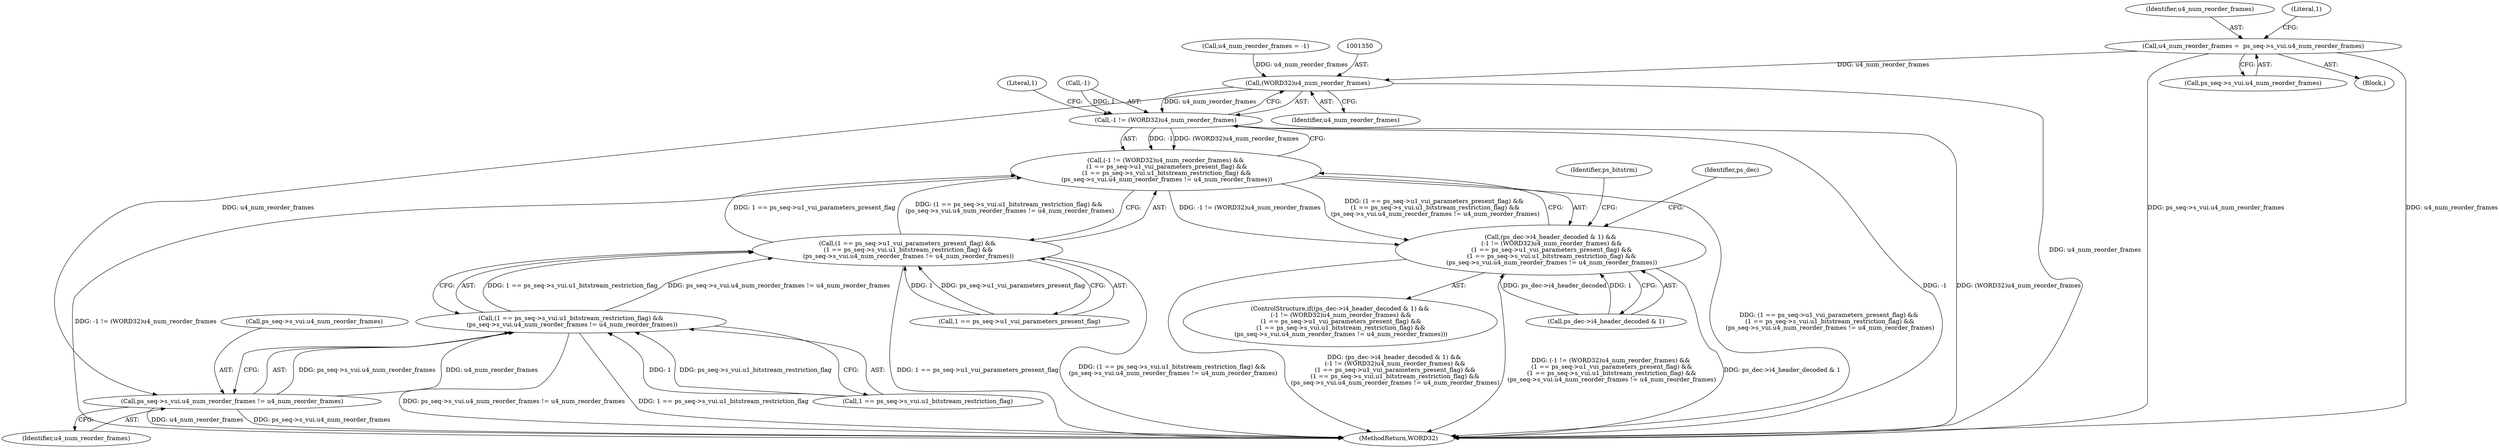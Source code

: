 digraph "0_Android_42cf02965b11c397dd37a0063e683cef005bc0ae@pointer" {
"1001304" [label="(Call,u4_num_reorder_frames =  ps_seq->s_vui.u4_num_reorder_frames)"];
"1001349" [label="(Call,(WORD32)u4_num_reorder_frames)"];
"1001346" [label="(Call,-1 != (WORD32)u4_num_reorder_frames)"];
"1001345" [label="(Call,(-1 != (WORD32)u4_num_reorder_frames) &&\n (1 == ps_seq->u1_vui_parameters_present_flag) &&\n (1 == ps_seq->s_vui.u1_bitstream_restriction_flag) &&\n (ps_seq->s_vui.u4_num_reorder_frames != u4_num_reorder_frames))"];
"1001339" [label="(Call,(ps_dec->i4_header_decoded & 1) &&\n (-1 != (WORD32)u4_num_reorder_frames) &&\n (1 == ps_seq->u1_vui_parameters_present_flag) &&\n (1 == ps_seq->s_vui.u1_bitstream_restriction_flag) &&\n (ps_seq->s_vui.u4_num_reorder_frames != u4_num_reorder_frames))"];
"1001366" [label="(Call,ps_seq->s_vui.u4_num_reorder_frames != u4_num_reorder_frames)"];
"1001358" [label="(Call,(1 == ps_seq->s_vui.u1_bitstream_restriction_flag) &&\n (ps_seq->s_vui.u4_num_reorder_frames != u4_num_reorder_frames))"];
"1001352" [label="(Call,(1 == ps_seq->u1_vui_parameters_present_flag) &&\n (1 == ps_seq->s_vui.u1_bitstream_restriction_flag) &&\n (ps_seq->s_vui.u4_num_reorder_frames != u4_num_reorder_frames))"];
"1001384" [label="(Identifier,ps_bitstrm)"];
"1001345" [label="(Call,(-1 != (WORD32)u4_num_reorder_frames) &&\n (1 == ps_seq->u1_vui_parameters_present_flag) &&\n (1 == ps_seq->s_vui.u1_bitstream_restriction_flag) &&\n (ps_seq->s_vui.u4_num_reorder_frames != u4_num_reorder_frames))"];
"1001366" [label="(Call,ps_seq->s_vui.u4_num_reorder_frames != u4_num_reorder_frames)"];
"1001347" [label="(Call,-1)"];
"1001353" [label="(Call,1 == ps_seq->u1_vui_parameters_present_flag)"];
"1001338" [label="(ControlStructure,if((ps_dec->i4_header_decoded & 1) &&\n (-1 != (WORD32)u4_num_reorder_frames) &&\n (1 == ps_seq->u1_vui_parameters_present_flag) &&\n (1 == ps_seq->s_vui.u1_bitstream_restriction_flag) &&\n (ps_seq->s_vui.u4_num_reorder_frames != u4_num_reorder_frames)))"];
"1001306" [label="(Call,ps_seq->s_vui.u4_num_reorder_frames)"];
"1001507" [label="(MethodReturn,WORD32)"];
"1001305" [label="(Identifier,u4_num_reorder_frames)"];
"1001340" [label="(Call,ps_dec->i4_header_decoded & 1)"];
"1001313" [label="(Call,u4_num_reorder_frames = -1)"];
"1001358" [label="(Call,(1 == ps_seq->s_vui.u1_bitstream_restriction_flag) &&\n (ps_seq->s_vui.u4_num_reorder_frames != u4_num_reorder_frames))"];
"1001349" [label="(Call,(WORD32)u4_num_reorder_frames)"];
"1001354" [label="(Literal,1)"];
"1001303" [label="(Block,)"];
"1001376" [label="(Identifier,ps_dec)"];
"1001372" [label="(Identifier,u4_num_reorder_frames)"];
"1001339" [label="(Call,(ps_dec->i4_header_decoded & 1) &&\n (-1 != (WORD32)u4_num_reorder_frames) &&\n (1 == ps_seq->u1_vui_parameters_present_flag) &&\n (1 == ps_seq->s_vui.u1_bitstream_restriction_flag) &&\n (ps_seq->s_vui.u4_num_reorder_frames != u4_num_reorder_frames))"];
"1001346" [label="(Call,-1 != (WORD32)u4_num_reorder_frames)"];
"1001304" [label="(Call,u4_num_reorder_frames =  ps_seq->s_vui.u4_num_reorder_frames)"];
"1001319" [label="(Literal,1)"];
"1001351" [label="(Identifier,u4_num_reorder_frames)"];
"1001367" [label="(Call,ps_seq->s_vui.u4_num_reorder_frames)"];
"1001359" [label="(Call,1 == ps_seq->s_vui.u1_bitstream_restriction_flag)"];
"1001352" [label="(Call,(1 == ps_seq->u1_vui_parameters_present_flag) &&\n (1 == ps_seq->s_vui.u1_bitstream_restriction_flag) &&\n (ps_seq->s_vui.u4_num_reorder_frames != u4_num_reorder_frames))"];
"1001304" -> "1001303"  [label="AST: "];
"1001304" -> "1001306"  [label="CFG: "];
"1001305" -> "1001304"  [label="AST: "];
"1001306" -> "1001304"  [label="AST: "];
"1001319" -> "1001304"  [label="CFG: "];
"1001304" -> "1001507"  [label="DDG: u4_num_reorder_frames"];
"1001304" -> "1001507"  [label="DDG: ps_seq->s_vui.u4_num_reorder_frames"];
"1001304" -> "1001349"  [label="DDG: u4_num_reorder_frames"];
"1001349" -> "1001346"  [label="AST: "];
"1001349" -> "1001351"  [label="CFG: "];
"1001350" -> "1001349"  [label="AST: "];
"1001351" -> "1001349"  [label="AST: "];
"1001346" -> "1001349"  [label="CFG: "];
"1001349" -> "1001507"  [label="DDG: u4_num_reorder_frames"];
"1001349" -> "1001346"  [label="DDG: u4_num_reorder_frames"];
"1001313" -> "1001349"  [label="DDG: u4_num_reorder_frames"];
"1001349" -> "1001366"  [label="DDG: u4_num_reorder_frames"];
"1001346" -> "1001345"  [label="AST: "];
"1001347" -> "1001346"  [label="AST: "];
"1001354" -> "1001346"  [label="CFG: "];
"1001345" -> "1001346"  [label="CFG: "];
"1001346" -> "1001507"  [label="DDG: (WORD32)u4_num_reorder_frames"];
"1001346" -> "1001507"  [label="DDG: -1"];
"1001346" -> "1001345"  [label="DDG: -1"];
"1001346" -> "1001345"  [label="DDG: (WORD32)u4_num_reorder_frames"];
"1001347" -> "1001346"  [label="DDG: 1"];
"1001345" -> "1001339"  [label="AST: "];
"1001345" -> "1001352"  [label="CFG: "];
"1001352" -> "1001345"  [label="AST: "];
"1001339" -> "1001345"  [label="CFG: "];
"1001345" -> "1001507"  [label="DDG: (1 == ps_seq->u1_vui_parameters_present_flag) &&\n (1 == ps_seq->s_vui.u1_bitstream_restriction_flag) &&\n (ps_seq->s_vui.u4_num_reorder_frames != u4_num_reorder_frames)"];
"1001345" -> "1001507"  [label="DDG: -1 != (WORD32)u4_num_reorder_frames"];
"1001345" -> "1001339"  [label="DDG: -1 != (WORD32)u4_num_reorder_frames"];
"1001345" -> "1001339"  [label="DDG: (1 == ps_seq->u1_vui_parameters_present_flag) &&\n (1 == ps_seq->s_vui.u1_bitstream_restriction_flag) &&\n (ps_seq->s_vui.u4_num_reorder_frames != u4_num_reorder_frames)"];
"1001352" -> "1001345"  [label="DDG: 1 == ps_seq->u1_vui_parameters_present_flag"];
"1001352" -> "1001345"  [label="DDG: (1 == ps_seq->s_vui.u1_bitstream_restriction_flag) &&\n (ps_seq->s_vui.u4_num_reorder_frames != u4_num_reorder_frames)"];
"1001339" -> "1001338"  [label="AST: "];
"1001339" -> "1001340"  [label="CFG: "];
"1001340" -> "1001339"  [label="AST: "];
"1001376" -> "1001339"  [label="CFG: "];
"1001384" -> "1001339"  [label="CFG: "];
"1001339" -> "1001507"  [label="DDG: (ps_dec->i4_header_decoded & 1) &&\n (-1 != (WORD32)u4_num_reorder_frames) &&\n (1 == ps_seq->u1_vui_parameters_present_flag) &&\n (1 == ps_seq->s_vui.u1_bitstream_restriction_flag) &&\n (ps_seq->s_vui.u4_num_reorder_frames != u4_num_reorder_frames)"];
"1001339" -> "1001507"  [label="DDG: (-1 != (WORD32)u4_num_reorder_frames) &&\n (1 == ps_seq->u1_vui_parameters_present_flag) &&\n (1 == ps_seq->s_vui.u1_bitstream_restriction_flag) &&\n (ps_seq->s_vui.u4_num_reorder_frames != u4_num_reorder_frames)"];
"1001339" -> "1001507"  [label="DDG: ps_dec->i4_header_decoded & 1"];
"1001340" -> "1001339"  [label="DDG: ps_dec->i4_header_decoded"];
"1001340" -> "1001339"  [label="DDG: 1"];
"1001366" -> "1001358"  [label="AST: "];
"1001366" -> "1001372"  [label="CFG: "];
"1001367" -> "1001366"  [label="AST: "];
"1001372" -> "1001366"  [label="AST: "];
"1001358" -> "1001366"  [label="CFG: "];
"1001366" -> "1001507"  [label="DDG: u4_num_reorder_frames"];
"1001366" -> "1001507"  [label="DDG: ps_seq->s_vui.u4_num_reorder_frames"];
"1001366" -> "1001358"  [label="DDG: ps_seq->s_vui.u4_num_reorder_frames"];
"1001366" -> "1001358"  [label="DDG: u4_num_reorder_frames"];
"1001358" -> "1001352"  [label="AST: "];
"1001358" -> "1001359"  [label="CFG: "];
"1001359" -> "1001358"  [label="AST: "];
"1001352" -> "1001358"  [label="CFG: "];
"1001358" -> "1001507"  [label="DDG: ps_seq->s_vui.u4_num_reorder_frames != u4_num_reorder_frames"];
"1001358" -> "1001507"  [label="DDG: 1 == ps_seq->s_vui.u1_bitstream_restriction_flag"];
"1001358" -> "1001352"  [label="DDG: 1 == ps_seq->s_vui.u1_bitstream_restriction_flag"];
"1001358" -> "1001352"  [label="DDG: ps_seq->s_vui.u4_num_reorder_frames != u4_num_reorder_frames"];
"1001359" -> "1001358"  [label="DDG: 1"];
"1001359" -> "1001358"  [label="DDG: ps_seq->s_vui.u1_bitstream_restriction_flag"];
"1001352" -> "1001353"  [label="CFG: "];
"1001353" -> "1001352"  [label="AST: "];
"1001352" -> "1001507"  [label="DDG: 1 == ps_seq->u1_vui_parameters_present_flag"];
"1001352" -> "1001507"  [label="DDG: (1 == ps_seq->s_vui.u1_bitstream_restriction_flag) &&\n (ps_seq->s_vui.u4_num_reorder_frames != u4_num_reorder_frames)"];
"1001353" -> "1001352"  [label="DDG: 1"];
"1001353" -> "1001352"  [label="DDG: ps_seq->u1_vui_parameters_present_flag"];
}
